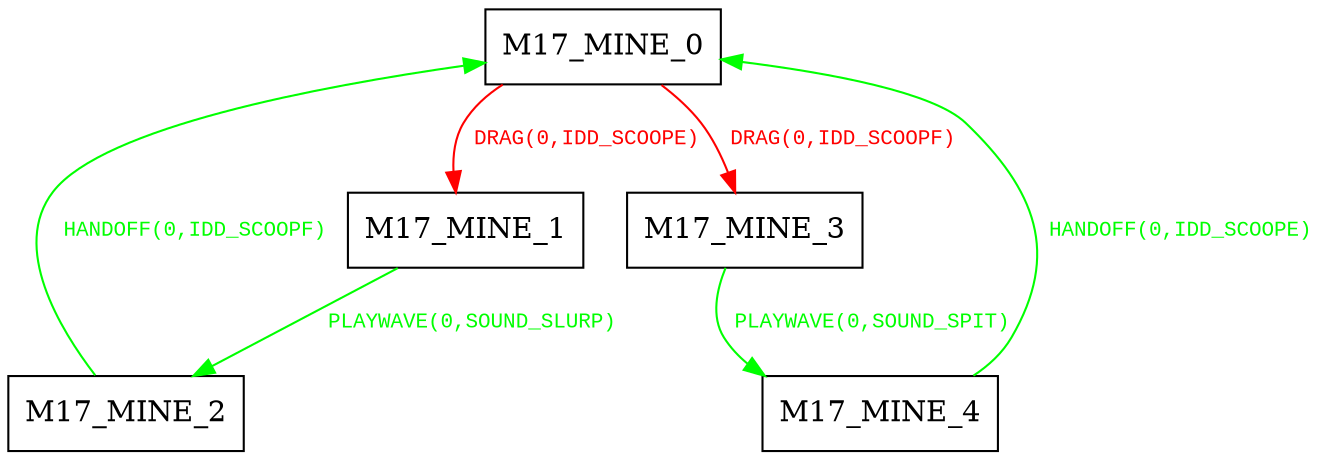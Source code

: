 digraph {
 node [shape=record];
"M17_MINE_0" -> "M17_MINE_1"[color=red, fontcolor=red, label=< <font face="Courier New" point-size="10">
DRAG(0,IDD_SCOOPE)<br/>
</font>>];
"M17_MINE_0" -> "M17_MINE_3"[color=red, fontcolor=red, label=< <font face="Courier New" point-size="10">
DRAG(0,IDD_SCOOPF)<br/>
</font>>];
"M17_MINE_1" -> "M17_MINE_2"[color=green, fontcolor=green, label=< <font face="Courier New" point-size="10">
PLAYWAVE(0,SOUND_SLURP)<br/>
</font>>];
"M17_MINE_2" -> "M17_MINE_0"[color=green, fontcolor=green, label=< <font face="Courier New" point-size="10">
HANDOFF(0,IDD_SCOOPF)<br/>
</font>>];
"M17_MINE_3" -> "M17_MINE_4"[color=green, fontcolor=green, label=< <font face="Courier New" point-size="10">
PLAYWAVE(0,SOUND_SPIT)<br/>
</font>>];
"M17_MINE_4" -> "M17_MINE_0"[color=green, fontcolor=green, label=< <font face="Courier New" point-size="10">
HANDOFF(0,IDD_SCOOPE)<br/>
</font>>];
}

